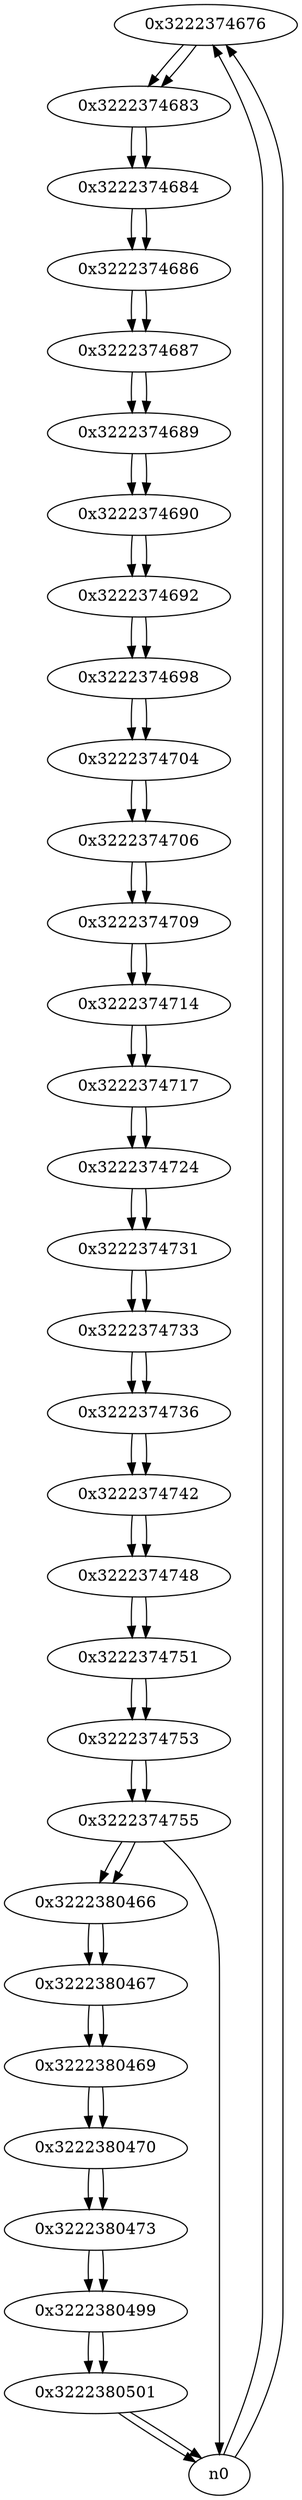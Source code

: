 digraph G{
/* nodes */
  n1 [label="0x3222374676"]
  n2 [label="0x3222374683"]
  n3 [label="0x3222374684"]
  n4 [label="0x3222374686"]
  n5 [label="0x3222374687"]
  n6 [label="0x3222374689"]
  n7 [label="0x3222374690"]
  n8 [label="0x3222374692"]
  n9 [label="0x3222374698"]
  n10 [label="0x3222374704"]
  n11 [label="0x3222374706"]
  n12 [label="0x3222374709"]
  n13 [label="0x3222374714"]
  n14 [label="0x3222374717"]
  n15 [label="0x3222374724"]
  n16 [label="0x3222374731"]
  n17 [label="0x3222374733"]
  n18 [label="0x3222374736"]
  n19 [label="0x3222374742"]
  n20 [label="0x3222374748"]
  n21 [label="0x3222374751"]
  n22 [label="0x3222374753"]
  n23 [label="0x3222374755"]
  n24 [label="0x3222380466"]
  n25 [label="0x3222380467"]
  n26 [label="0x3222380469"]
  n27 [label="0x3222380470"]
  n28 [label="0x3222380473"]
  n29 [label="0x3222380499"]
  n30 [label="0x3222380501"]
/* edges */
n1 -> n2;
n0 -> n1;
n0 -> n1;
n2 -> n3;
n1 -> n2;
n3 -> n4;
n2 -> n3;
n4 -> n5;
n3 -> n4;
n5 -> n6;
n4 -> n5;
n6 -> n7;
n5 -> n6;
n7 -> n8;
n6 -> n7;
n8 -> n9;
n7 -> n8;
n9 -> n10;
n8 -> n9;
n10 -> n11;
n9 -> n10;
n11 -> n12;
n10 -> n11;
n12 -> n13;
n11 -> n12;
n13 -> n14;
n12 -> n13;
n14 -> n15;
n13 -> n14;
n15 -> n16;
n14 -> n15;
n16 -> n17;
n15 -> n16;
n17 -> n18;
n16 -> n17;
n18 -> n19;
n17 -> n18;
n19 -> n20;
n18 -> n19;
n20 -> n21;
n19 -> n20;
n21 -> n22;
n20 -> n21;
n22 -> n23;
n21 -> n22;
n23 -> n24;
n23 -> n0;
n22 -> n23;
n24 -> n25;
n23 -> n24;
n25 -> n26;
n24 -> n25;
n26 -> n27;
n25 -> n26;
n27 -> n28;
n26 -> n27;
n28 -> n29;
n27 -> n28;
n29 -> n30;
n28 -> n29;
n30 -> n0;
n30 -> n0;
n29 -> n30;
}
